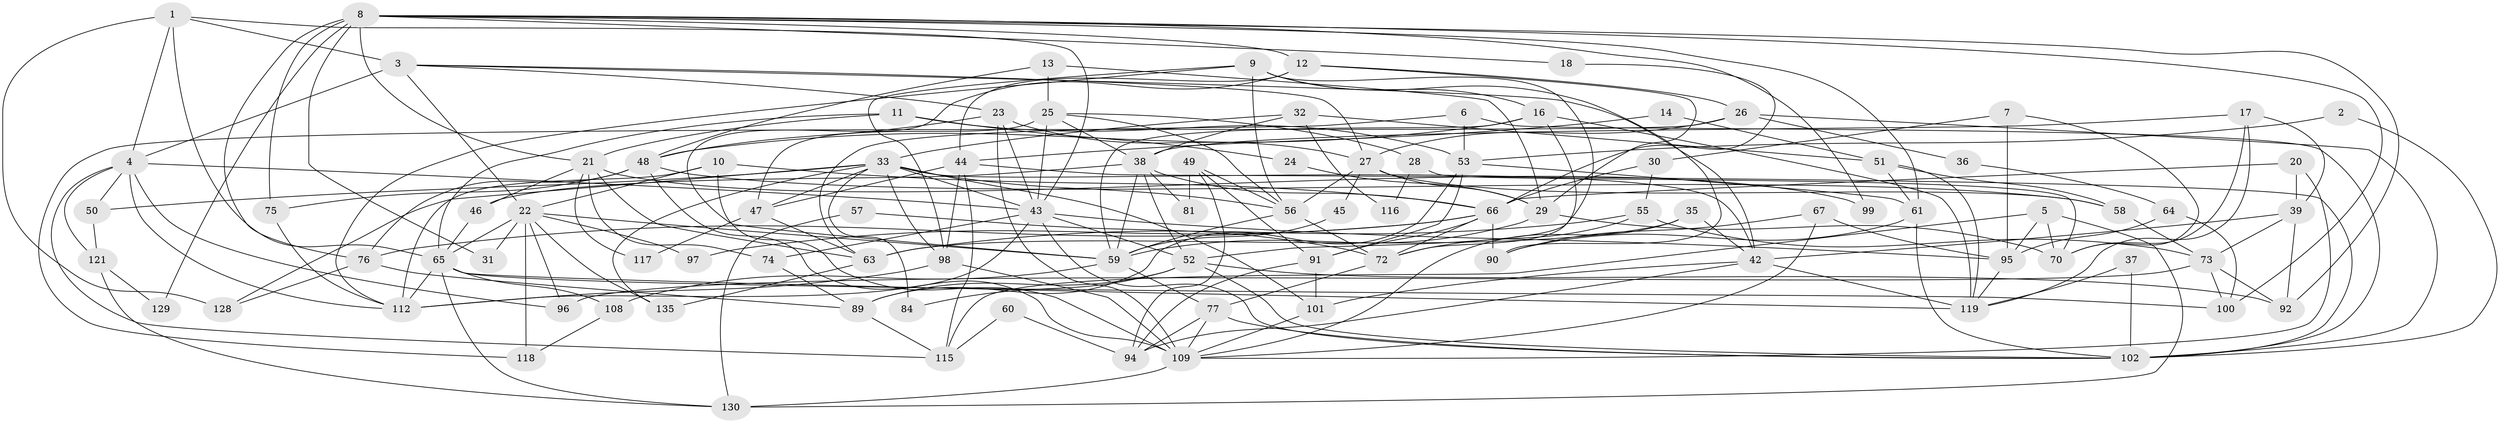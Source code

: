 // Generated by graph-tools (version 1.1) at 2025/24/03/03/25 07:24:03]
// undirected, 95 vertices, 225 edges
graph export_dot {
graph [start="1"]
  node [color=gray90,style=filled];
  1;
  2;
  3 [super="+40"];
  4 [super="+34"];
  5 [super="+15"];
  6;
  7;
  8 [super="+132"];
  9 [super="+87"];
  10 [super="+19"];
  11;
  12 [super="+86"];
  13;
  14;
  16 [super="+127"];
  17 [super="+41"];
  18;
  20;
  21 [super="+69"];
  22 [super="+111"];
  23 [super="+80"];
  24;
  25 [super="+71"];
  26;
  27 [super="+54"];
  28;
  29 [super="+122"];
  30;
  31;
  32;
  33 [super="+83"];
  35;
  36;
  37;
  38;
  39 [super="+79"];
  42 [super="+68"];
  43 [super="+103"];
  44 [super="+131"];
  45;
  46;
  47 [super="+78"];
  48 [super="+124"];
  49;
  50;
  51 [super="+113"];
  52 [super="+114"];
  53 [super="+62"];
  55;
  56 [super="+123"];
  57;
  58;
  59 [super="+105"];
  60;
  61;
  63 [super="+85"];
  64;
  65 [super="+88"];
  66 [super="+137"];
  67;
  70;
  72 [super="+82"];
  73 [super="+104"];
  74;
  75 [super="+120"];
  76 [super="+110"];
  77;
  81;
  84;
  89 [super="+93"];
  90;
  91;
  92;
  94 [super="+106"];
  95 [super="+126"];
  96;
  97;
  98 [super="+107"];
  99;
  100;
  101;
  102 [super="+136"];
  108;
  109 [super="+125"];
  112 [super="+133"];
  115;
  116;
  117;
  118;
  119 [super="+134"];
  121;
  128;
  129;
  130;
  135;
  1 -- 3;
  1 -- 65;
  1 -- 128;
  1 -- 43;
  1 -- 4;
  2 -- 53;
  2 -- 102;
  3 -- 4 [weight=2];
  3 -- 22;
  3 -- 23;
  3 -- 42;
  3 -- 27;
  4 -- 115;
  4 -- 121;
  4 -- 43;
  4 -- 96;
  4 -- 50;
  4 -- 112;
  5 -- 70;
  5 -- 115;
  5 -- 130;
  5 -- 95;
  6 -- 63;
  6 -- 102;
  6 -- 53;
  7 -- 70;
  7 -- 30;
  7 -- 95;
  8 -- 31;
  8 -- 61;
  8 -- 75 [weight=2];
  8 -- 76 [weight=2];
  8 -- 129;
  8 -- 99;
  8 -- 100;
  8 -- 12;
  8 -- 18;
  8 -- 92;
  8 -- 21;
  9 -- 90;
  9 -- 112;
  9 -- 98;
  9 -- 52;
  9 -- 56;
  9 -- 16;
  10 -- 112;
  10 -- 66;
  10 -- 109;
  10 -- 22;
  11 -- 65;
  11 -- 21;
  11 -- 24;
  11 -- 53;
  12 -- 44;
  12 -- 29;
  12 -- 26;
  12 -- 59;
  13 -- 25;
  13 -- 29;
  13 -- 48;
  14 -- 51;
  14 -- 44;
  16 -- 119;
  16 -- 48;
  16 -- 59;
  16 -- 72;
  17 -- 38;
  17 -- 39;
  17 -- 70;
  17 -- 119;
  18 -- 66;
  20 -- 109;
  20 -- 66;
  20 -- 39;
  21 -- 74;
  21 -- 46;
  21 -- 63;
  21 -- 117;
  21 -- 99;
  22 -- 31;
  22 -- 118;
  22 -- 65;
  22 -- 96;
  22 -- 97;
  22 -- 135;
  22 -- 59;
  23 -- 43;
  23 -- 27;
  23 -- 109;
  23 -- 48;
  24 -- 29;
  25 -- 43;
  25 -- 38;
  25 -- 28;
  25 -- 47;
  25 -- 56;
  26 -- 36;
  26 -- 118;
  26 -- 102;
  26 -- 27;
  27 -- 56;
  27 -- 29;
  27 -- 58;
  27 -- 45;
  28 -- 70;
  28 -- 116;
  29 -- 70;
  29 -- 59;
  30 -- 55;
  30 -- 66;
  32 -- 33;
  32 -- 38;
  32 -- 116;
  32 -- 51;
  33 -- 101;
  33 -- 56;
  33 -- 128;
  33 -- 43;
  33 -- 50;
  33 -- 98;
  33 -- 84;
  33 -- 135;
  33 -- 42;
  33 -- 47;
  35 -- 109;
  35 -- 63;
  35 -- 42;
  36 -- 64;
  37 -- 102;
  37 -- 119;
  38 -- 46;
  38 -- 81;
  38 -- 52;
  38 -- 59;
  38 -- 66;
  39 -- 42;
  39 -- 73;
  39 -- 92;
  42 -- 119;
  42 -- 94;
  42 -- 101;
  43 -- 112;
  43 -- 52;
  43 -- 102;
  43 -- 74;
  43 -- 95;
  44 -- 115;
  44 -- 102;
  44 -- 98;
  44 -- 47;
  45 -- 59;
  46 -- 65;
  47 -- 117;
  47 -- 63;
  48 -- 75;
  48 -- 109;
  48 -- 58;
  48 -- 76;
  49 -- 91;
  49 -- 56;
  49 -- 81;
  49 -- 94;
  50 -- 121;
  51 -- 61;
  51 -- 119;
  51 -- 58;
  52 -- 92;
  52 -- 84;
  52 -- 89;
  52 -- 102;
  53 -- 89;
  53 -- 91;
  53 -- 61;
  55 -- 63;
  55 -- 72;
  55 -- 73;
  56 -- 59;
  56 -- 72;
  57 -- 130;
  57 -- 72;
  58 -- 73;
  59 -- 108;
  59 -- 77;
  60 -- 94;
  60 -- 115;
  61 -- 102;
  61 -- 90;
  63 -- 135;
  64 -- 100;
  64 -- 95;
  65 -- 108;
  65 -- 130;
  65 -- 100;
  65 -- 119;
  65 -- 112;
  66 -- 90;
  66 -- 97;
  66 -- 72;
  66 -- 76;
  66 -- 91;
  67 -- 90;
  67 -- 109;
  67 -- 95;
  72 -- 77;
  73 -- 92;
  73 -- 100;
  73 -- 96;
  74 -- 89;
  75 -- 112;
  76 -- 128;
  76 -- 89;
  77 -- 94;
  77 -- 102;
  77 -- 109;
  89 -- 115;
  91 -- 101;
  91 -- 94;
  95 -- 119;
  98 -- 109 [weight=2];
  98 -- 112;
  101 -- 109;
  108 -- 118;
  109 -- 130;
  121 -- 130;
  121 -- 129;
}
